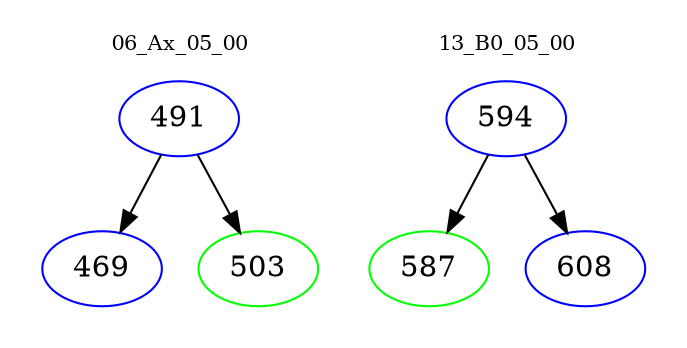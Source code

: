 digraph{
subgraph cluster_0 {
color = white
label = "06_Ax_05_00";
fontsize=10;
T0_491 [label="491", color="blue"]
T0_491 -> T0_469 [color="black"]
T0_469 [label="469", color="blue"]
T0_491 -> T0_503 [color="black"]
T0_503 [label="503", color="green"]
}
subgraph cluster_1 {
color = white
label = "13_B0_05_00";
fontsize=10;
T1_594 [label="594", color="blue"]
T1_594 -> T1_587 [color="black"]
T1_587 [label="587", color="green"]
T1_594 -> T1_608 [color="black"]
T1_608 [label="608", color="blue"]
}
}
